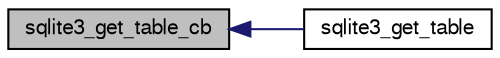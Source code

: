 digraph "sqlite3_get_table_cb"
{
  edge [fontname="FreeSans",fontsize="10",labelfontname="FreeSans",labelfontsize="10"];
  node [fontname="FreeSans",fontsize="10",shape=record];
  rankdir="LR";
  Node336825 [label="sqlite3_get_table_cb",height=0.2,width=0.4,color="black", fillcolor="grey75", style="filled", fontcolor="black"];
  Node336825 -> Node336826 [dir="back",color="midnightblue",fontsize="10",style="solid",fontname="FreeSans"];
  Node336826 [label="sqlite3_get_table",height=0.2,width=0.4,color="black", fillcolor="white", style="filled",URL="$sqlite3_8h.html#a5effeac4e12df57beaa35c5be1f61579"];
}
